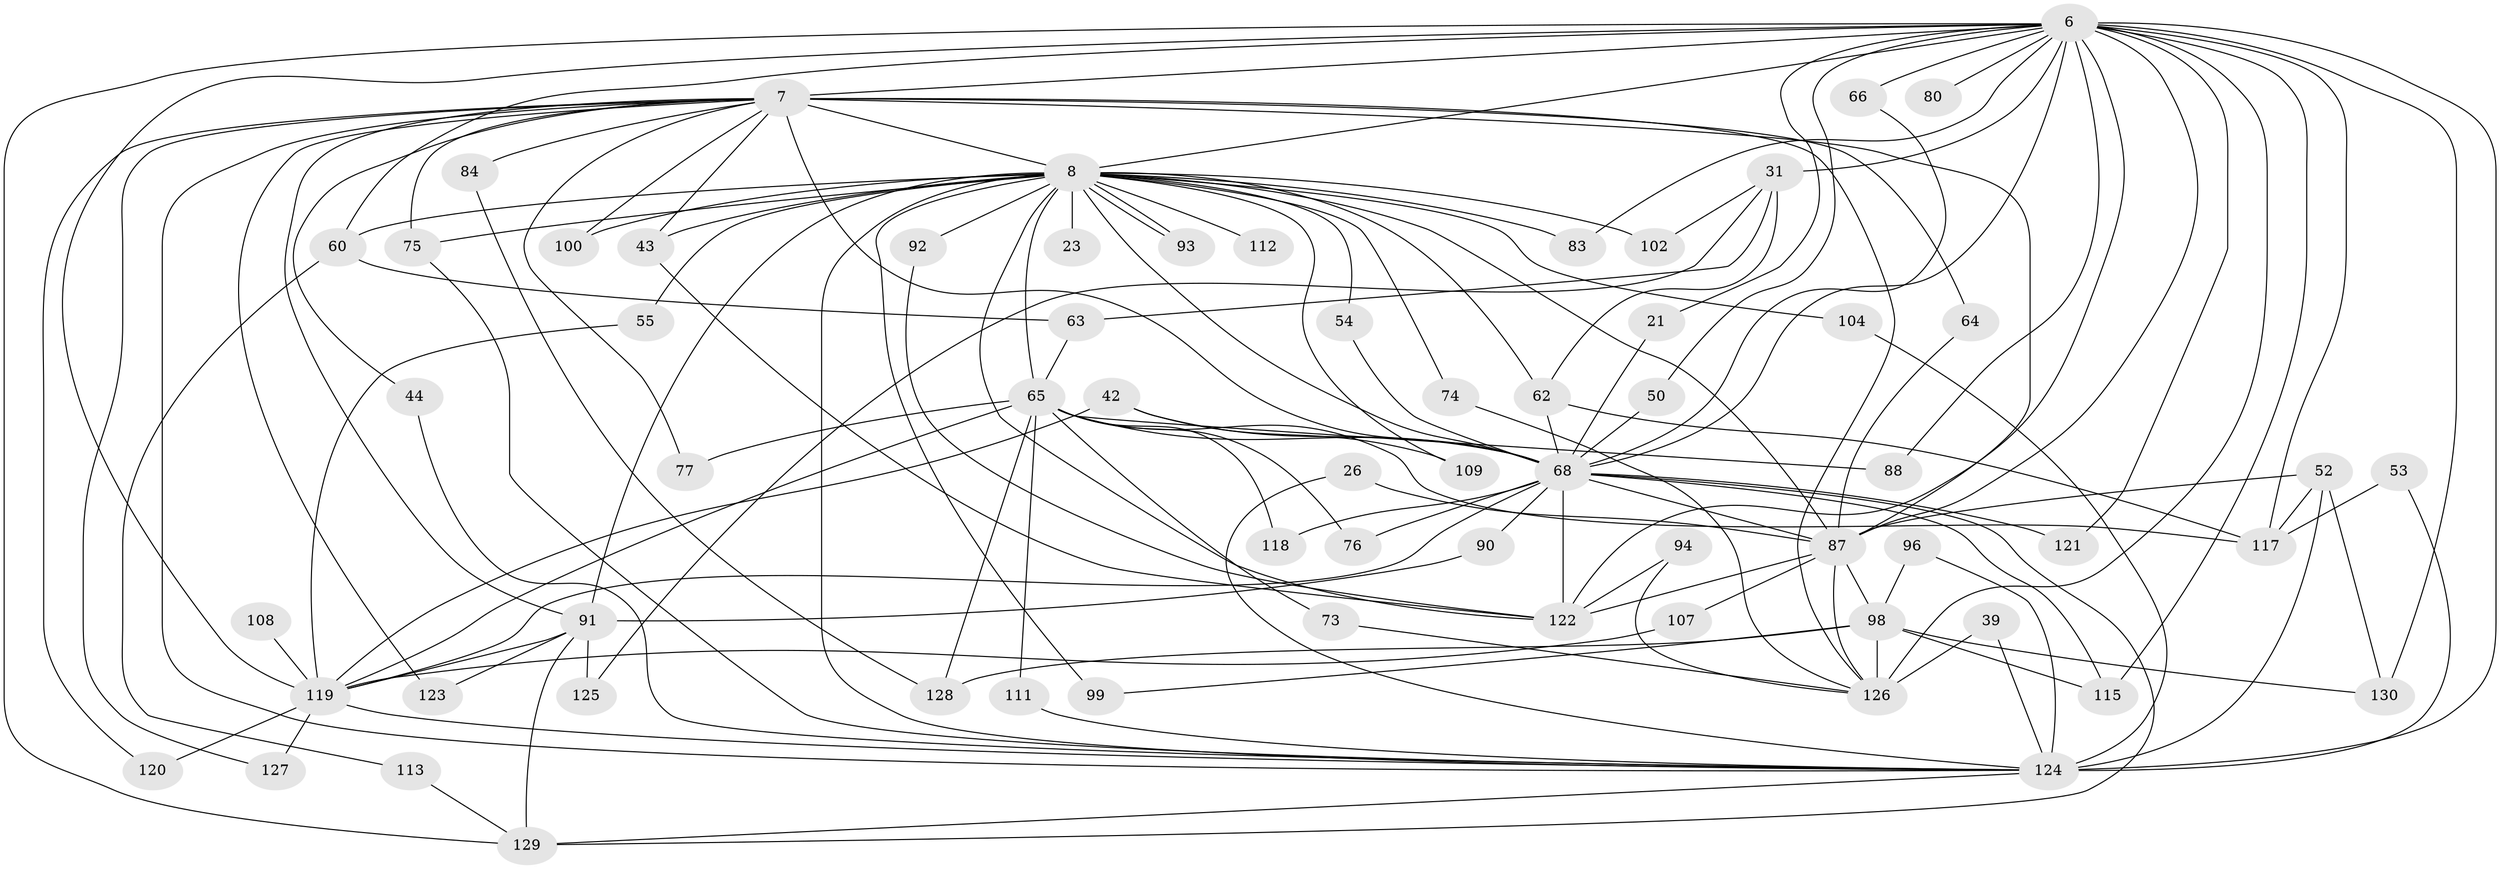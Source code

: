 // original degree distribution, {18: 0.007692307692307693, 16: 0.015384615384615385, 26: 0.015384615384615385, 29: 0.007692307692307693, 13: 0.007692307692307693, 28: 0.007692307692307693, 15: 0.007692307692307693, 21: 0.007692307692307693, 5: 0.03076923076923077, 10: 0.007692307692307693, 9: 0.023076923076923078, 4: 0.08461538461538462, 3: 0.19230769230769232, 7: 0.015384615384615385, 6: 0.046153846153846156, 2: 0.5230769230769231}
// Generated by graph-tools (version 1.1) at 2025/48/03/04/25 21:48:57]
// undirected, 65 vertices, 142 edges
graph export_dot {
graph [start="1"]
  node [color=gray90,style=filled];
  6 [super="+4"];
  7 [super="+1"];
  8 [super="+3"];
  21;
  23;
  26;
  31;
  39;
  42 [super="+37"];
  43 [super="+32"];
  44;
  50;
  52 [super="+51"];
  53;
  54;
  55;
  60 [super="+41"];
  62 [super="+38"];
  63 [super="+48"];
  64;
  65 [super="+25+57"];
  66;
  68 [super="+34+9"];
  73;
  74;
  75 [super="+47"];
  76;
  77;
  80;
  83;
  84;
  87 [super="+30+10"];
  88;
  90;
  91 [super="+22+20+79"];
  92 [super="+45"];
  93;
  94;
  96;
  98 [super="+16"];
  99;
  100;
  102;
  104;
  107;
  108;
  109 [super="+46"];
  111 [super="+33"];
  112;
  113;
  115 [super="+70"];
  117 [super="+29"];
  118;
  119 [super="+103+72+116"];
  120;
  121;
  122 [super="+101+82"];
  123;
  124 [super="+95+78+86"];
  125;
  126 [super="+106+97"];
  127;
  128 [super="+114"];
  129 [super="+36+105"];
  130 [super="+67"];
  6 -- 7 [weight=4];
  6 -- 8 [weight=4];
  6 -- 21;
  6 -- 31 [weight=2];
  6 -- 50;
  6 -- 88;
  6 -- 124 [weight=9];
  6 -- 66;
  6 -- 80;
  6 -- 83;
  6 -- 115;
  6 -- 119 [weight=5];
  6 -- 121;
  6 -- 60 [weight=2];
  6 -- 126 [weight=4];
  6 -- 117;
  6 -- 87 [weight=4];
  6 -- 68 [weight=5];
  6 -- 130;
  6 -- 122 [weight=3];
  6 -- 129 [weight=2];
  7 -- 8 [weight=4];
  7 -- 43 [weight=2];
  7 -- 64;
  7 -- 84 [weight=2];
  7 -- 77;
  7 -- 100;
  7 -- 44;
  7 -- 120;
  7 -- 123;
  7 -- 127;
  7 -- 87 [weight=4];
  7 -- 68 [weight=4];
  7 -- 75;
  7 -- 91;
  7 -- 124;
  7 -- 126;
  8 -- 23 [weight=2];
  8 -- 54;
  8 -- 62;
  8 -- 83;
  8 -- 91 [weight=4];
  8 -- 93;
  8 -- 93;
  8 -- 99;
  8 -- 102;
  8 -- 104;
  8 -- 112 [weight=2];
  8 -- 65 [weight=3];
  8 -- 74;
  8 -- 92 [weight=2];
  8 -- 100;
  8 -- 55;
  8 -- 43;
  8 -- 60;
  8 -- 87 [weight=5];
  8 -- 68 [weight=4];
  8 -- 75;
  8 -- 124 [weight=3];
  8 -- 122;
  8 -- 109;
  21 -- 68;
  26 -- 87;
  26 -- 124;
  31 -- 102;
  31 -- 125;
  31 -- 63;
  31 -- 62;
  39 -- 124;
  39 -- 126;
  42 -- 109;
  42 -- 119;
  42 -- 68 [weight=2];
  43 -- 122;
  44 -- 124;
  50 -- 68;
  52 -- 130;
  52 -- 117;
  52 -- 87;
  52 -- 124 [weight=2];
  53 -- 117;
  53 -- 124;
  54 -- 68;
  55 -- 119;
  60 -- 113;
  60 -- 63;
  62 -- 68;
  62 -- 117;
  63 -- 65;
  64 -- 87;
  65 -- 73;
  65 -- 76;
  65 -- 117 [weight=2];
  65 -- 118;
  65 -- 77;
  65 -- 88;
  65 -- 111;
  65 -- 68;
  65 -- 119;
  65 -- 128;
  66 -- 68;
  68 -- 90;
  68 -- 87 [weight=6];
  68 -- 76;
  68 -- 119 [weight=2];
  68 -- 118;
  68 -- 121;
  68 -- 115;
  68 -- 122;
  68 -- 129 [weight=2];
  73 -- 126;
  74 -- 126;
  75 -- 124;
  84 -- 128;
  87 -- 98 [weight=3];
  87 -- 107;
  87 -- 126;
  87 -- 122;
  90 -- 91;
  91 -- 119;
  91 -- 123;
  91 -- 125;
  91 -- 129;
  92 -- 122;
  94 -- 126;
  94 -- 122;
  96 -- 98;
  96 -- 124;
  98 -- 128;
  98 -- 99;
  98 -- 130;
  98 -- 115;
  98 -- 126;
  104 -- 124;
  107 -- 119;
  108 -- 119;
  111 -- 124 [weight=2];
  113 -- 129;
  119 -- 120;
  119 -- 127;
  119 -- 124 [weight=2];
  124 -- 129;
}
